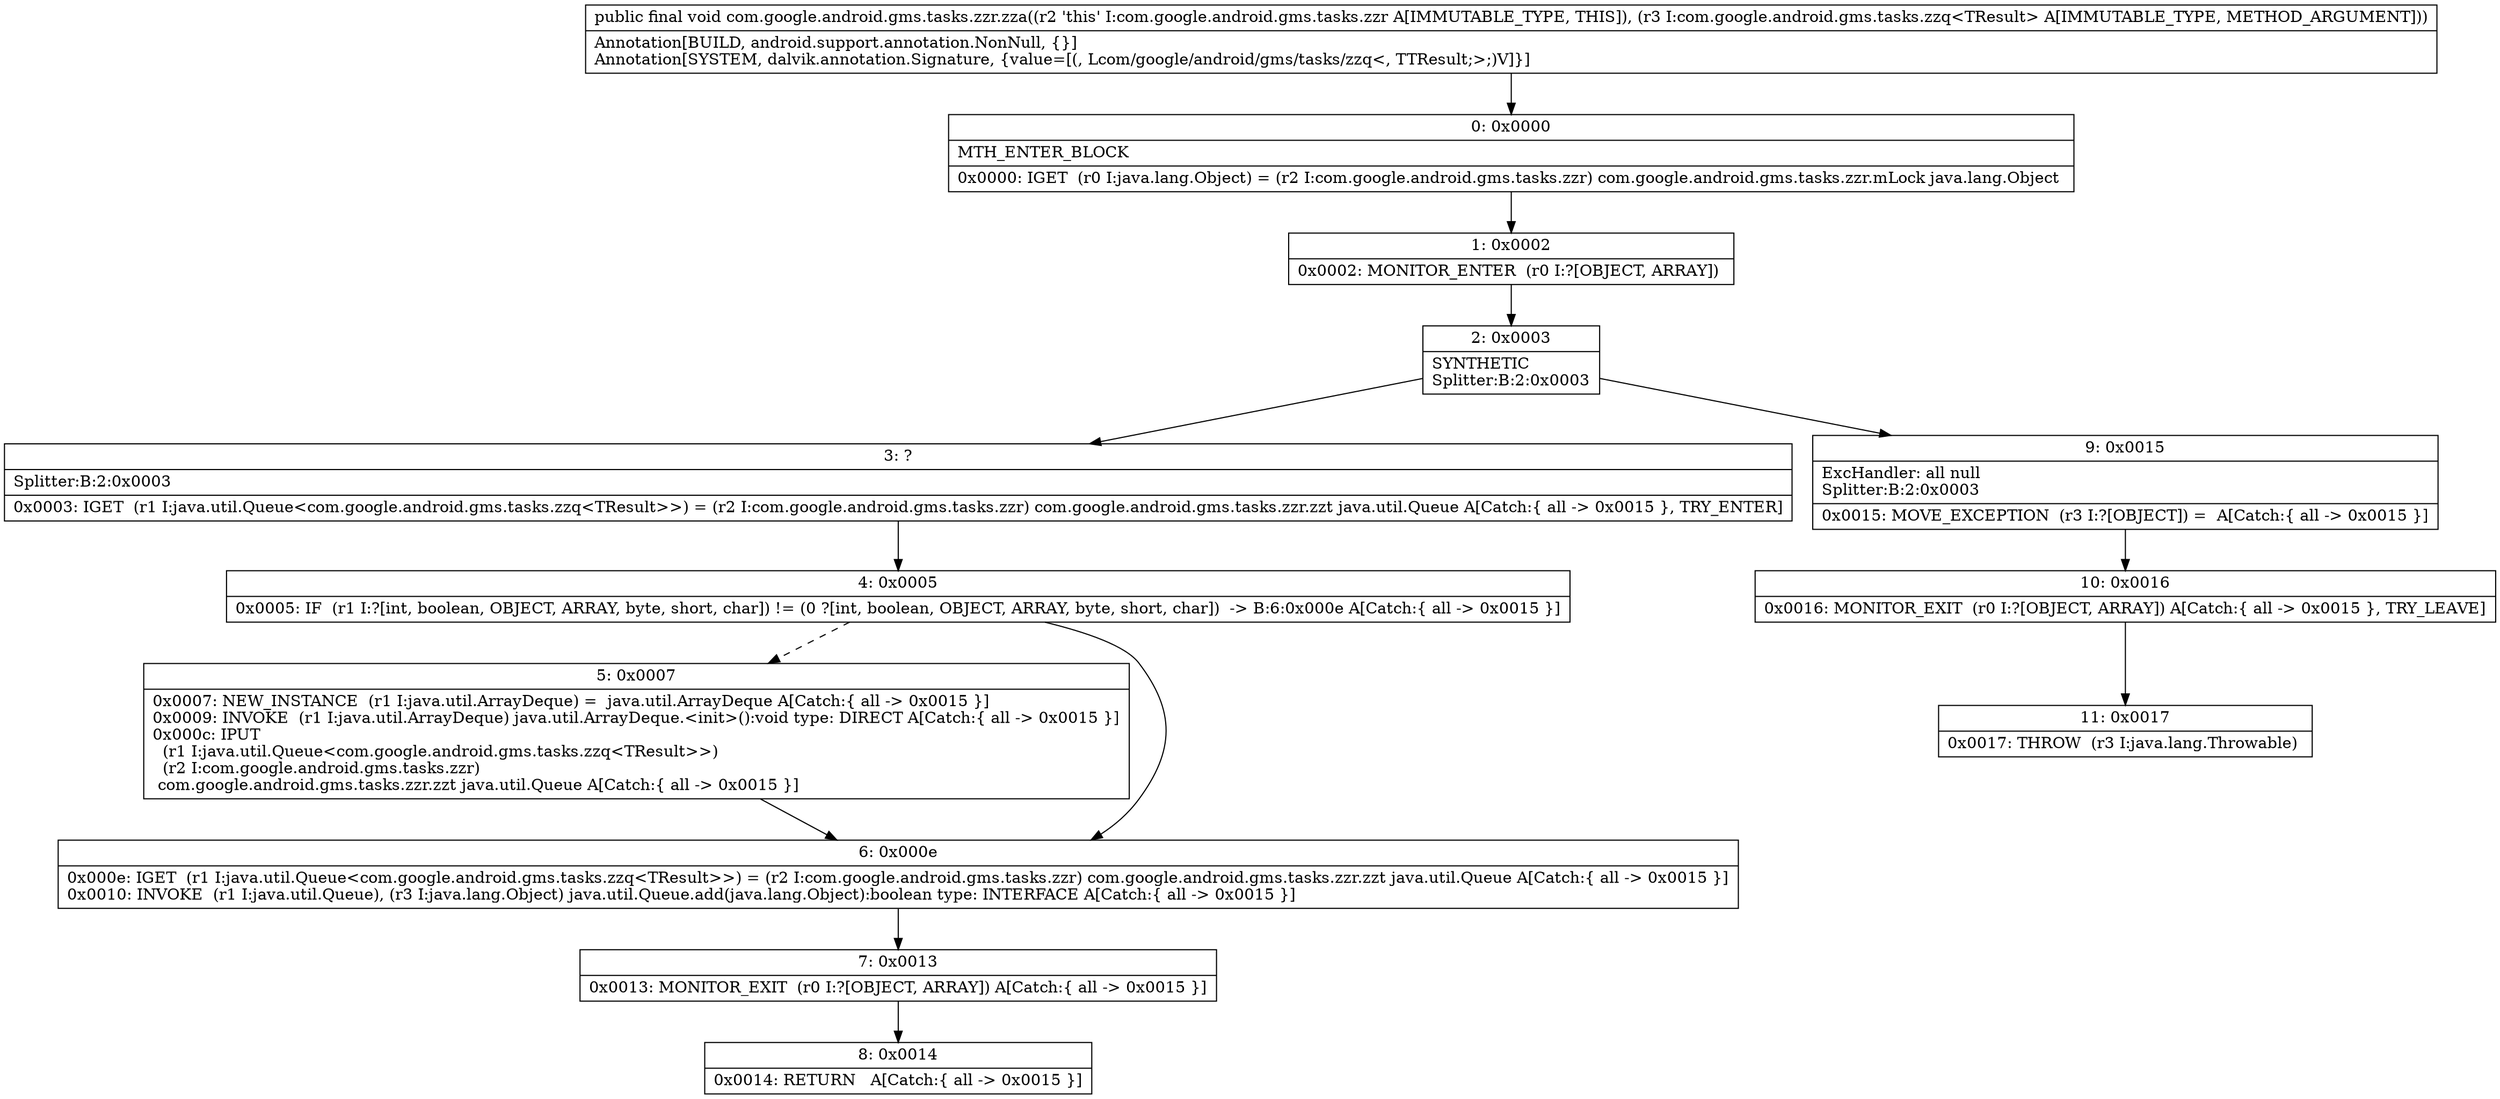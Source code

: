 digraph "CFG forcom.google.android.gms.tasks.zzr.zza(Lcom\/google\/android\/gms\/tasks\/zzq;)V" {
Node_0 [shape=record,label="{0\:\ 0x0000|MTH_ENTER_BLOCK\l|0x0000: IGET  (r0 I:java.lang.Object) = (r2 I:com.google.android.gms.tasks.zzr) com.google.android.gms.tasks.zzr.mLock java.lang.Object \l}"];
Node_1 [shape=record,label="{1\:\ 0x0002|0x0002: MONITOR_ENTER  (r0 I:?[OBJECT, ARRAY]) \l}"];
Node_2 [shape=record,label="{2\:\ 0x0003|SYNTHETIC\lSplitter:B:2:0x0003\l}"];
Node_3 [shape=record,label="{3\:\ ?|Splitter:B:2:0x0003\l|0x0003: IGET  (r1 I:java.util.Queue\<com.google.android.gms.tasks.zzq\<TResult\>\>) = (r2 I:com.google.android.gms.tasks.zzr) com.google.android.gms.tasks.zzr.zzt java.util.Queue A[Catch:\{ all \-\> 0x0015 \}, TRY_ENTER]\l}"];
Node_4 [shape=record,label="{4\:\ 0x0005|0x0005: IF  (r1 I:?[int, boolean, OBJECT, ARRAY, byte, short, char]) != (0 ?[int, boolean, OBJECT, ARRAY, byte, short, char])  \-\> B:6:0x000e A[Catch:\{ all \-\> 0x0015 \}]\l}"];
Node_5 [shape=record,label="{5\:\ 0x0007|0x0007: NEW_INSTANCE  (r1 I:java.util.ArrayDeque) =  java.util.ArrayDeque A[Catch:\{ all \-\> 0x0015 \}]\l0x0009: INVOKE  (r1 I:java.util.ArrayDeque) java.util.ArrayDeque.\<init\>():void type: DIRECT A[Catch:\{ all \-\> 0x0015 \}]\l0x000c: IPUT  \l  (r1 I:java.util.Queue\<com.google.android.gms.tasks.zzq\<TResult\>\>)\l  (r2 I:com.google.android.gms.tasks.zzr)\l com.google.android.gms.tasks.zzr.zzt java.util.Queue A[Catch:\{ all \-\> 0x0015 \}]\l}"];
Node_6 [shape=record,label="{6\:\ 0x000e|0x000e: IGET  (r1 I:java.util.Queue\<com.google.android.gms.tasks.zzq\<TResult\>\>) = (r2 I:com.google.android.gms.tasks.zzr) com.google.android.gms.tasks.zzr.zzt java.util.Queue A[Catch:\{ all \-\> 0x0015 \}]\l0x0010: INVOKE  (r1 I:java.util.Queue), (r3 I:java.lang.Object) java.util.Queue.add(java.lang.Object):boolean type: INTERFACE A[Catch:\{ all \-\> 0x0015 \}]\l}"];
Node_7 [shape=record,label="{7\:\ 0x0013|0x0013: MONITOR_EXIT  (r0 I:?[OBJECT, ARRAY]) A[Catch:\{ all \-\> 0x0015 \}]\l}"];
Node_8 [shape=record,label="{8\:\ 0x0014|0x0014: RETURN   A[Catch:\{ all \-\> 0x0015 \}]\l}"];
Node_9 [shape=record,label="{9\:\ 0x0015|ExcHandler: all null\lSplitter:B:2:0x0003\l|0x0015: MOVE_EXCEPTION  (r3 I:?[OBJECT]) =  A[Catch:\{ all \-\> 0x0015 \}]\l}"];
Node_10 [shape=record,label="{10\:\ 0x0016|0x0016: MONITOR_EXIT  (r0 I:?[OBJECT, ARRAY]) A[Catch:\{ all \-\> 0x0015 \}, TRY_LEAVE]\l}"];
Node_11 [shape=record,label="{11\:\ 0x0017|0x0017: THROW  (r3 I:java.lang.Throwable) \l}"];
MethodNode[shape=record,label="{public final void com.google.android.gms.tasks.zzr.zza((r2 'this' I:com.google.android.gms.tasks.zzr A[IMMUTABLE_TYPE, THIS]), (r3 I:com.google.android.gms.tasks.zzq\<TResult\> A[IMMUTABLE_TYPE, METHOD_ARGUMENT]))  | Annotation[BUILD, android.support.annotation.NonNull, \{\}]\lAnnotation[SYSTEM, dalvik.annotation.Signature, \{value=[(, Lcom\/google\/android\/gms\/tasks\/zzq\<, TTResult;\>;)V]\}]\l}"];
MethodNode -> Node_0;
Node_0 -> Node_1;
Node_1 -> Node_2;
Node_2 -> Node_3;
Node_2 -> Node_9;
Node_3 -> Node_4;
Node_4 -> Node_5[style=dashed];
Node_4 -> Node_6;
Node_5 -> Node_6;
Node_6 -> Node_7;
Node_7 -> Node_8;
Node_9 -> Node_10;
Node_10 -> Node_11;
}


